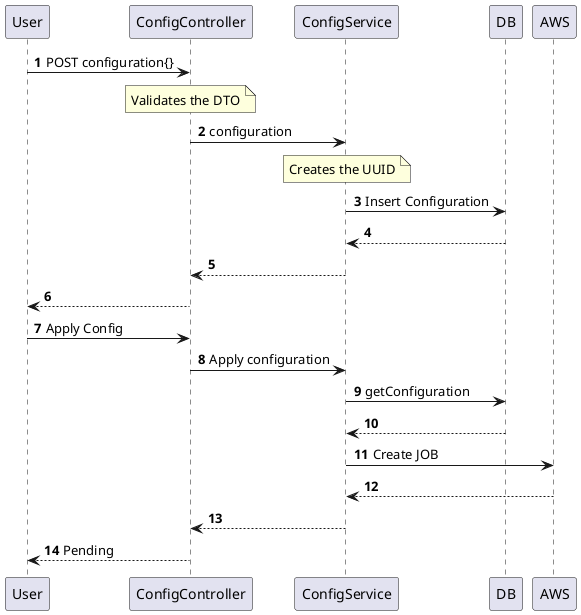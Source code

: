 @startuml

autonumber



User -> ConfigController: POST configuration{}

note over ConfigController: Validates the DTO

ConfigController -> ConfigService: configuration

note over ConfigService: Creates the UUID


ConfigService -> DB: Insert Configuration

DB --> ConfigService

ConfigService --> ConfigController

ConfigController --> User

User -> ConfigController: Apply Config

ConfigController -> ConfigService: Apply configuration

ConfigService -> DB: getConfiguration

DB --> ConfigService

ConfigService -> AWS: Create JOB

AWS --> ConfigService

ConfigService --> ConfigController

ConfigController --> User: Pending



@enduml
